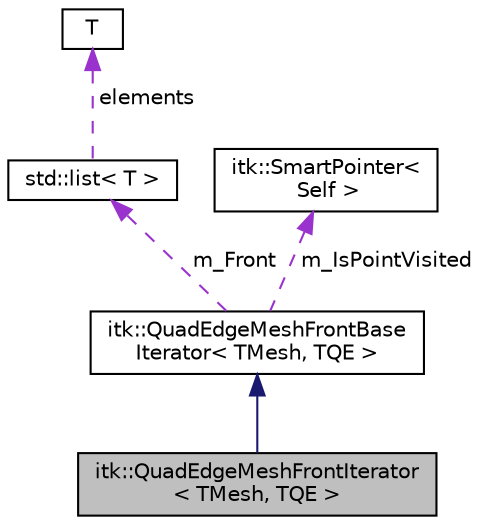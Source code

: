 digraph "itk::QuadEdgeMeshFrontIterator&lt; TMesh, TQE &gt;"
{
 // LATEX_PDF_SIZE
  edge [fontname="Helvetica",fontsize="10",labelfontname="Helvetica",labelfontsize="10"];
  node [fontname="Helvetica",fontsize="10",shape=record];
  Node1 [label="itk::QuadEdgeMeshFrontIterator\l\< TMesh, TQE \>",height=0.2,width=0.4,color="black", fillcolor="grey75", style="filled", fontcolor="black",tooltip="Non const quad edge front iterator."];
  Node2 -> Node1 [dir="back",color="midnightblue",fontsize="10",style="solid",fontname="Helvetica"];
  Node2 [label="itk::QuadEdgeMeshFrontBase\lIterator\< TMesh, TQE \>",height=0.2,width=0.4,color="black", fillcolor="white", style="filled",URL="$classitk_1_1QuadEdgeMeshFrontBaseIterator.html",tooltip="Front iterator on Mesh class."];
  Node3 -> Node2 [dir="back",color="darkorchid3",fontsize="10",style="dashed",label=" m_Front" ,fontname="Helvetica"];
  Node3 [label="std::list\< T \>",height=0.2,width=0.4,color="black", fillcolor="white", style="filled",tooltip=" "];
  Node4 -> Node3 [dir="back",color="darkorchid3",fontsize="10",style="dashed",label=" elements" ,fontname="Helvetica"];
  Node4 [label="T",height=0.2,width=0.4,color="black", fillcolor="white", style="filled",tooltip=" "];
  Node5 -> Node2 [dir="back",color="darkorchid3",fontsize="10",style="dashed",label=" m_IsPointVisited" ,fontname="Helvetica"];
  Node5 [label="itk::SmartPointer\<\l Self \>",height=0.2,width=0.4,color="black", fillcolor="white", style="filled",URL="$classitk_1_1SmartPointer.html",tooltip=" "];
}
